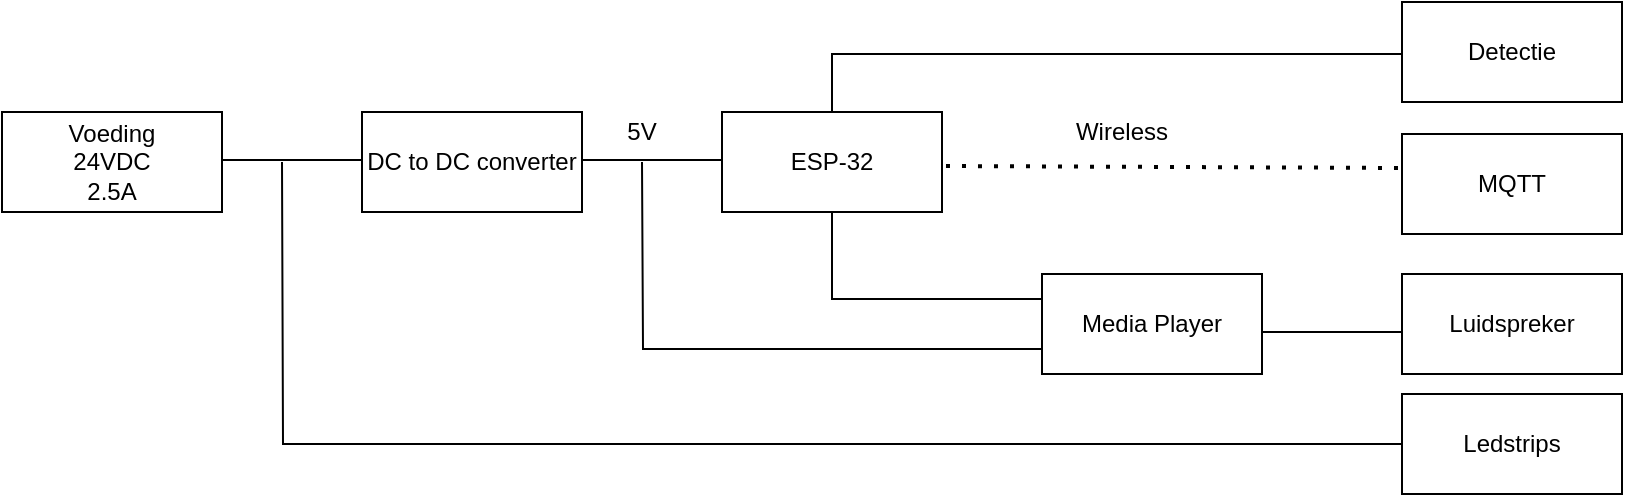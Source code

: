 <mxfile version="22.0.4" type="device" pages="2">
  <diagram name="Pagina-1" id="dXN6nbYDeSbwLNBfLyPJ">
    <mxGraphModel dx="902" dy="772" grid="1" gridSize="10" guides="1" tooltips="1" connect="1" arrows="1" fold="1" page="1" pageScale="1" pageWidth="1169" pageHeight="827" math="0" shadow="0">
      <root>
        <mxCell id="0" />
        <mxCell id="1" parent="0" />
        <mxCell id="qWzRxnkHMNBf47REjgwJ-5" value="Voeding&lt;br&gt;24VDC&lt;br&gt;2.5A" style="html=1;whiteSpace=wrap;" parent="1" vertex="1">
          <mxGeometry x="120" y="389" width="110" height="50" as="geometry" />
        </mxCell>
        <mxCell id="qWzRxnkHMNBf47REjgwJ-12" value="" style="endArrow=none;html=1;rounded=0;" parent="1" edge="1">
          <mxGeometry width="50" height="50" relative="1" as="geometry">
            <mxPoint x="230" y="413" as="sourcePoint" />
            <mxPoint x="300" y="413" as="targetPoint" />
          </mxGeometry>
        </mxCell>
        <mxCell id="qWzRxnkHMNBf47REjgwJ-14" value="DC to DC converter" style="html=1;whiteSpace=wrap;" parent="1" vertex="1">
          <mxGeometry x="300" y="389" width="110" height="50" as="geometry" />
        </mxCell>
        <mxCell id="qWzRxnkHMNBf47REjgwJ-17" value="ESP-32" style="html=1;whiteSpace=wrap;" parent="1" vertex="1">
          <mxGeometry x="480" y="389" width="110" height="50" as="geometry" />
        </mxCell>
        <mxCell id="qWzRxnkHMNBf47REjgwJ-19" value="" style="endArrow=none;html=1;rounded=0;" parent="1" edge="1">
          <mxGeometry width="50" height="50" relative="1" as="geometry">
            <mxPoint x="410" y="413" as="sourcePoint" />
            <mxPoint x="480" y="413" as="targetPoint" />
          </mxGeometry>
        </mxCell>
        <mxCell id="qWzRxnkHMNBf47REjgwJ-20" value="5V" style="text;html=1;strokeColor=none;fillColor=none;align=center;verticalAlign=middle;whiteSpace=wrap;rounded=0;" parent="1" vertex="1">
          <mxGeometry x="410" y="384" width="60" height="30" as="geometry" />
        </mxCell>
        <mxCell id="qWzRxnkHMNBf47REjgwJ-22" value="Luidspreker" style="html=1;whiteSpace=wrap;" parent="1" vertex="1">
          <mxGeometry x="820" y="470" width="110" height="50" as="geometry" />
        </mxCell>
        <mxCell id="qWzRxnkHMNBf47REjgwJ-25" value="Ledstrips" style="html=1;whiteSpace=wrap;" parent="1" vertex="1">
          <mxGeometry x="820" y="530" width="110" height="50" as="geometry" />
        </mxCell>
        <mxCell id="qWzRxnkHMNBf47REjgwJ-31" value="Detectie" style="html=1;whiteSpace=wrap;" parent="1" vertex="1">
          <mxGeometry x="820" y="334" width="110" height="50" as="geometry" />
        </mxCell>
        <mxCell id="qWzRxnkHMNBf47REjgwJ-34" value="Media Player" style="html=1;whiteSpace=wrap;" parent="1" vertex="1">
          <mxGeometry x="640" y="470" width="110" height="50" as="geometry" />
        </mxCell>
        <mxCell id="qWzRxnkHMNBf47REjgwJ-43" value="" style="endArrow=none;html=1;rounded=0;" parent="1" edge="1">
          <mxGeometry width="50" height="50" relative="1" as="geometry">
            <mxPoint x="750" y="499" as="sourcePoint" />
            <mxPoint x="820" y="499" as="targetPoint" />
          </mxGeometry>
        </mxCell>
        <mxCell id="qWzRxnkHMNBf47REjgwJ-44" value="" style="endArrow=none;html=1;rounded=0;exitX=0;exitY=0.5;exitDx=0;exitDy=0;edgeStyle=orthogonalEdgeStyle;" parent="1" source="qWzRxnkHMNBf47REjgwJ-25" edge="1">
          <mxGeometry width="50" height="50" relative="1" as="geometry">
            <mxPoint x="210" y="464" as="sourcePoint" />
            <mxPoint x="260" y="414" as="targetPoint" />
          </mxGeometry>
        </mxCell>
        <mxCell id="qWzRxnkHMNBf47REjgwJ-46" value="" style="endArrow=none;html=1;rounded=0;exitX=0;exitY=0.25;exitDx=0;exitDy=0;entryX=0.5;entryY=1;entryDx=0;entryDy=0;edgeStyle=orthogonalEdgeStyle;" parent="1" source="qWzRxnkHMNBf47REjgwJ-34" target="qWzRxnkHMNBf47REjgwJ-17" edge="1">
          <mxGeometry width="50" height="50" relative="1" as="geometry">
            <mxPoint x="500" y="489" as="sourcePoint" />
            <mxPoint x="550" y="439" as="targetPoint" />
          </mxGeometry>
        </mxCell>
        <mxCell id="qWzRxnkHMNBf47REjgwJ-47" value="" style="endArrow=none;html=1;rounded=0;exitX=0;exitY=0.75;exitDx=0;exitDy=0;edgeStyle=orthogonalEdgeStyle;" parent="1" source="qWzRxnkHMNBf47REjgwJ-34" edge="1">
          <mxGeometry width="50" height="50" relative="1" as="geometry">
            <mxPoint x="390" y="464" as="sourcePoint" />
            <mxPoint x="440" y="414" as="targetPoint" />
          </mxGeometry>
        </mxCell>
        <mxCell id="qWzRxnkHMNBf47REjgwJ-50" value="" style="endArrow=none;html=1;rounded=0;entryX=0;entryY=0.5;entryDx=0;entryDy=0;edgeStyle=orthogonalEdgeStyle;" parent="1" target="qWzRxnkHMNBf47REjgwJ-31" edge="1">
          <mxGeometry width="50" height="50" relative="1" as="geometry">
            <mxPoint x="535" y="389" as="sourcePoint" />
            <mxPoint x="585" y="339" as="targetPoint" />
            <Array as="points">
              <mxPoint x="535" y="360" />
              <mxPoint x="820" y="360" />
            </Array>
          </mxGeometry>
        </mxCell>
        <mxCell id="qWzRxnkHMNBf47REjgwJ-51" value="MQTT" style="html=1;whiteSpace=wrap;" parent="1" vertex="1">
          <mxGeometry x="820" y="400" width="110" height="50" as="geometry" />
        </mxCell>
        <mxCell id="qWzRxnkHMNBf47REjgwJ-52" value="" style="endArrow=none;dashed=1;html=1;dashPattern=1 3;strokeWidth=2;rounded=0;entryX=0;entryY=0.5;entryDx=0;entryDy=0;" parent="1" edge="1">
          <mxGeometry width="50" height="50" relative="1" as="geometry">
            <mxPoint x="592" y="416" as="sourcePoint" />
            <mxPoint x="822" y="417" as="targetPoint" />
          </mxGeometry>
        </mxCell>
        <mxCell id="qWzRxnkHMNBf47REjgwJ-54" value="Wireless" style="text;html=1;strokeColor=none;fillColor=none;align=center;verticalAlign=middle;whiteSpace=wrap;rounded=0;" parent="1" vertex="1">
          <mxGeometry x="650" y="384" width="60" height="30" as="geometry" />
        </mxCell>
      </root>
    </mxGraphModel>
  </diagram>
  <diagram id="9jqynORYbkaumiks1485" name="Audio">
    <mxGraphModel dx="2022" dy="652" grid="1" gridSize="10" guides="1" tooltips="1" connect="1" arrows="1" fold="1" page="1" pageScale="1" pageWidth="827" pageHeight="1169" math="0" shadow="0">
      <root>
        <mxCell id="0" />
        <mxCell id="1" parent="0" />
        <mxCell id="29mglha2QdFABvWuJr13-2" value="" style="rounded=0;whiteSpace=wrap;html=1;" vertex="1" parent="1">
          <mxGeometry x="-560" y="280" width="120" height="60" as="geometry" />
        </mxCell>
        <mxCell id="TmdppFESWl3992Krng6c-6" style="edgeStyle=orthogonalEdgeStyle;rounded=0;orthogonalLoop=1;jettySize=auto;html=1;exitX=0.5;exitY=1;exitDx=0;exitDy=0;entryX=0.5;entryY=0;entryDx=0;entryDy=0;" edge="1" parent="1" source="29mglha2QdFABvWuJr13-3" target="TmdppFESWl3992Krng6c-4">
          <mxGeometry relative="1" as="geometry" />
        </mxCell>
        <mxCell id="29mglha2QdFABvWuJr13-3" value="Start&amp;nbsp;&lt;br&gt;(spannign en verbonden met MQTT)" style="text;html=1;strokeColor=none;fillColor=none;align=center;verticalAlign=middle;whiteSpace=wrap;rounded=0;" vertex="1" parent="1">
          <mxGeometry x="-560" y="280" width="120" height="60" as="geometry" />
        </mxCell>
        <mxCell id="MQe9eatXzT9sZZnuuV9w-3" value="Componenten nodig voor audio" style="swimlane;fontStyle=0;childLayout=stackLayout;horizontal=1;startSize=30;horizontalStack=0;resizeParent=1;resizeParentMax=0;resizeLast=0;collapsible=1;marginBottom=0;whiteSpace=wrap;html=1;" vertex="1" parent="1">
          <mxGeometry x="-805" y="120" width="210" height="110" as="geometry">
            <mxRectangle x="-800" y="40" width="60" height="30" as="alternateBounds" />
          </mxGeometry>
        </mxCell>
        <mxCell id="MQe9eatXzT9sZZnuuV9w-4" value="-- Esp 32&amp;nbsp;" style="text;strokeColor=none;fillColor=none;align=left;verticalAlign=middle;spacingLeft=4;spacingRight=4;overflow=hidden;points=[[0,0.5],[1,0.5]];portConstraint=eastwest;rotatable=0;whiteSpace=wrap;html=1;" vertex="1" parent="MQe9eatXzT9sZZnuuV9w-3">
          <mxGeometry y="30" width="210" height="20" as="geometry" />
        </mxCell>
        <mxCell id="MQe9eatXzT9sZZnuuV9w-5" value="-- DF Media Player&amp;nbsp;" style="text;strokeColor=none;fillColor=none;align=left;verticalAlign=middle;spacingLeft=4;spacingRight=4;overflow=hidden;points=[[0,0.5],[1,0.5]];portConstraint=eastwest;rotatable=0;whiteSpace=wrap;html=1;" vertex="1" parent="MQe9eatXzT9sZZnuuV9w-3">
          <mxGeometry y="50" width="210" height="20" as="geometry" />
        </mxCell>
        <mxCell id="MQe9eatXzT9sZZnuuV9w-9" value="-- Speaker" style="text;strokeColor=none;fillColor=none;align=left;verticalAlign=middle;spacingLeft=4;spacingRight=4;overflow=hidden;points=[[0,0.5],[1,0.5]];portConstraint=eastwest;rotatable=0;whiteSpace=wrap;html=1;" vertex="1" parent="MQe9eatXzT9sZZnuuV9w-3">
          <mxGeometry y="70" width="210" height="20" as="geometry" />
        </mxCell>
        <mxCell id="MQe9eatXzT9sZZnuuV9w-6" value="-- Micro SD card 8gb" style="text;strokeColor=none;fillColor=none;align=left;verticalAlign=middle;spacingLeft=4;spacingRight=4;overflow=hidden;points=[[0,0.5],[1,0.5]];portConstraint=eastwest;rotatable=0;whiteSpace=wrap;html=1;" vertex="1" parent="MQe9eatXzT9sZZnuuV9w-3">
          <mxGeometry y="90" width="210" height="20" as="geometry" />
        </mxCell>
        <mxCell id="MQe9eatXzT9sZZnuuV9w-13" value="&lt;h1&gt;Werking audio&amp;nbsp;&lt;/h1&gt;" style="text;html=1;strokeColor=none;fillColor=none;spacing=5;spacingTop=-20;whiteSpace=wrap;overflow=hidden;rounded=0;" vertex="1" parent="1">
          <mxGeometry x="-800" y="40" width="200" height="40" as="geometry" />
        </mxCell>
        <mxCell id="TmdppFESWl3992Krng6c-7" style="edgeStyle=orthogonalEdgeStyle;rounded=0;orthogonalLoop=1;jettySize=auto;html=1;exitX=0.5;exitY=1;exitDx=0;exitDy=0;" edge="1" parent="1" source="TmdppFESWl3992Krng6c-4">
          <mxGeometry relative="1" as="geometry">
            <mxPoint x="-500" y="480" as="targetPoint" />
          </mxGeometry>
        </mxCell>
        <mxCell id="TmdppFESWl3992Krng6c-4" value="Spanning aan de&amp;nbsp;&lt;br&gt;controller&amp;nbsp;" style="rounded=0;whiteSpace=wrap;html=1;" vertex="1" parent="1">
          <mxGeometry x="-560" y="380" width="120" height="60" as="geometry" />
        </mxCell>
        <mxCell id="TmdppFESWl3992Krng6c-9" value="Volume en liedje/geluid selecteren, &lt;br&gt;(licht wordt ook gekozen)" style="shape=parallelogram;perimeter=parallelogramPerimeter;whiteSpace=wrap;html=1;fixedSize=1;" vertex="1" parent="1">
          <mxGeometry x="-585" y="480" width="170" height="90" as="geometry" />
        </mxCell>
        <mxCell id="TmdppFESWl3992Krng6c-10" value="" style="endArrow=classic;html=1;rounded=0;" edge="1" parent="1">
          <mxGeometry width="50" height="50" relative="1" as="geometry">
            <mxPoint x="-500.42" y="570" as="sourcePoint" />
            <mxPoint x="-500" y="610" as="targetPoint" />
          </mxGeometry>
        </mxCell>
        <mxCell id="TmdppFESWl3992Krng6c-11" value="Bij het staan op de tegel speel het gekozen geluid op het juiste volume af.&amp;nbsp;" style="shape=parallelogram;perimeter=parallelogramPerimeter;whiteSpace=wrap;html=1;fixedSize=1;" vertex="1" parent="1">
          <mxGeometry x="-630" y="610" width="260" height="90" as="geometry" />
        </mxCell>
        <mxCell id="TmdppFESWl3992Krng6c-12" value="" style="endArrow=classic;html=1;rounded=0;" edge="1" parent="1">
          <mxGeometry width="50" height="50" relative="1" as="geometry">
            <mxPoint x="-500.42" y="700" as="sourcePoint" />
            <mxPoint x="-500.42" y="760" as="targetPoint" />
          </mxGeometry>
        </mxCell>
        <mxCell id="TmdppFESWl3992Krng6c-16" value="Stoppen bij het stappen van de tegel." style="shape=parallelogram;perimeter=parallelogramPerimeter;whiteSpace=wrap;html=1;fixedSize=1;" vertex="1" parent="1">
          <mxGeometry x="-600" y="760" width="200" height="60" as="geometry" />
        </mxCell>
        <mxCell id="TmdppFESWl3992Krng6c-17" value="" style="endArrow=classic;html=1;rounded=0;exitX=0.5;exitY=1;exitDx=0;exitDy=0;" edge="1" parent="1" source="TmdppFESWl3992Krng6c-16">
          <mxGeometry width="50" height="50" relative="1" as="geometry">
            <mxPoint x="-530" y="940" as="sourcePoint" />
            <mxPoint x="-500" y="890" as="targetPoint" />
          </mxGeometry>
        </mxCell>
        <mxCell id="TmdppFESWl3992Krng6c-18" value="Stop&amp;nbsp;&lt;br&gt;(Bij verlies van spanning)" style="rounded=0;whiteSpace=wrap;html=1;" vertex="1" parent="1">
          <mxGeometry x="-560" y="890" width="120" height="60" as="geometry" />
        </mxCell>
        <mxCell id="TmdppFESWl3992Krng6c-19" value="Muziek/geluid wordt gekozen van de files van de SD kaart, die op zijn beurt is verbonden met de media player. Deze is verbonden met de ESP 32 waaruit alles wordt aangestuurd." style="ellipse;whiteSpace=wrap;html=1;" vertex="1" parent="1">
          <mxGeometry x="-370" y="462.5" width="349" height="125" as="geometry" />
        </mxCell>
        <mxCell id="TmdppFESWl3992Krng6c-20" style="edgeStyle=orthogonalEdgeStyle;rounded=0;orthogonalLoop=1;jettySize=auto;html=1;exitX=0;exitY=0.5;exitDx=0;exitDy=0;entryX=0.978;entryY=0.496;entryDx=0;entryDy=0;entryPerimeter=0;" edge="1" parent="1" source="TmdppFESWl3992Krng6c-19" target="TmdppFESWl3992Krng6c-9">
          <mxGeometry relative="1" as="geometry" />
        </mxCell>
      </root>
    </mxGraphModel>
  </diagram>
</mxfile>
